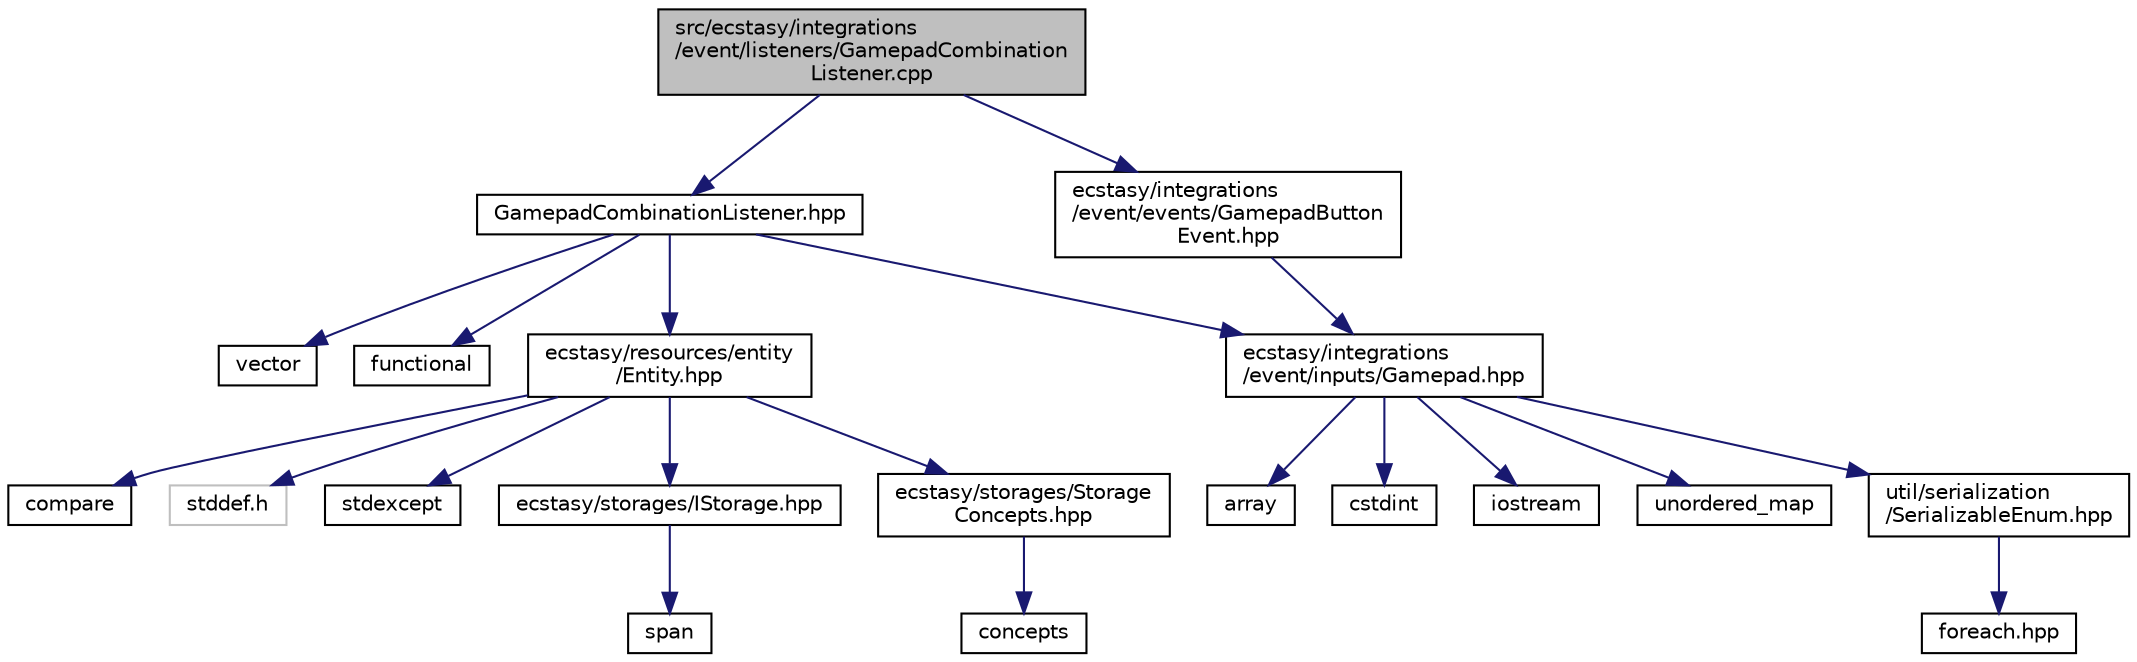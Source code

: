 digraph "src/ecstasy/integrations/event/listeners/GamepadCombinationListener.cpp"
{
 // LATEX_PDF_SIZE
  edge [fontname="Helvetica",fontsize="10",labelfontname="Helvetica",labelfontsize="10"];
  node [fontname="Helvetica",fontsize="10",shape=record];
  Node1 [label="src/ecstasy/integrations\l/event/listeners/GamepadCombination\lListener.cpp",height=0.2,width=0.4,color="black", fillcolor="grey75", style="filled", fontcolor="black",tooltip=" "];
  Node1 -> Node2 [color="midnightblue",fontsize="10",style="solid",fontname="Helvetica"];
  Node2 [label="GamepadCombinationListener.hpp",height=0.2,width=0.4,color="black", fillcolor="white", style="filled",URL="$_gamepad_combination_listener_8hpp.html",tooltip=" "];
  Node2 -> Node3 [color="midnightblue",fontsize="10",style="solid",fontname="Helvetica"];
  Node3 [label="functional",height=0.2,width=0.4,color="black", fillcolor="white", style="filled",URL="/home/runner/work/ecstasy/ecstasy/doc/external/cppreference-doxygen-web.tag.xml$cpp/header/functional.html",tooltip=" "];
  Node2 -> Node4 [color="midnightblue",fontsize="10",style="solid",fontname="Helvetica"];
  Node4 [label="vector",height=0.2,width=0.4,color="black", fillcolor="white", style="filled",URL="/home/runner/work/ecstasy/ecstasy/doc/external/cppreference-doxygen-web.tag.xml$cpp/header/vector.html",tooltip=" "];
  Node2 -> Node5 [color="midnightblue",fontsize="10",style="solid",fontname="Helvetica"];
  Node5 [label="ecstasy/integrations\l/event/inputs/Gamepad.hpp",height=0.2,width=0.4,color="black", fillcolor="white", style="filled",URL="$_gamepad_8hpp.html",tooltip=" "];
  Node5 -> Node6 [color="midnightblue",fontsize="10",style="solid",fontname="Helvetica"];
  Node6 [label="array",height=0.2,width=0.4,color="black", fillcolor="white", style="filled",URL="/home/runner/work/ecstasy/ecstasy/doc/external/cppreference-doxygen-web.tag.xml$cpp/header/array.html",tooltip=" "];
  Node5 -> Node7 [color="midnightblue",fontsize="10",style="solid",fontname="Helvetica"];
  Node7 [label="cstdint",height=0.2,width=0.4,color="black", fillcolor="white", style="filled",URL="/home/runner/work/ecstasy/ecstasy/doc/external/cppreference-doxygen-web.tag.xml$cpp/header/cstdint.html",tooltip=" "];
  Node5 -> Node8 [color="midnightblue",fontsize="10",style="solid",fontname="Helvetica"];
  Node8 [label="iostream",height=0.2,width=0.4,color="black", fillcolor="white", style="filled",URL="/home/runner/work/ecstasy/ecstasy/doc/external/cppreference-doxygen-web.tag.xml$cpp/header/iostream.html",tooltip=" "];
  Node5 -> Node9 [color="midnightblue",fontsize="10",style="solid",fontname="Helvetica"];
  Node9 [label="unordered_map",height=0.2,width=0.4,color="black", fillcolor="white", style="filled",URL="/home/runner/work/ecstasy/ecstasy/doc/external/cppreference-doxygen-web.tag.xml$cpp/header/unordered_map.html",tooltip=" "];
  Node5 -> Node10 [color="midnightblue",fontsize="10",style="solid",fontname="Helvetica"];
  Node10 [label="util/serialization\l/SerializableEnum.hpp",height=0.2,width=0.4,color="black", fillcolor="white", style="filled",URL="$_serializable_enum_8hpp.html",tooltip=" "];
  Node10 -> Node11 [color="midnightblue",fontsize="10",style="solid",fontname="Helvetica"];
  Node11 [label="foreach.hpp",height=0.2,width=0.4,color="black", fillcolor="white", style="filled",URL="$foreach_8hpp.html",tooltip=" "];
  Node2 -> Node12 [color="midnightblue",fontsize="10",style="solid",fontname="Helvetica"];
  Node12 [label="ecstasy/resources/entity\l/Entity.hpp",height=0.2,width=0.4,color="black", fillcolor="white", style="filled",URL="$_entity_8hpp.html",tooltip=" "];
  Node12 -> Node13 [color="midnightblue",fontsize="10",style="solid",fontname="Helvetica"];
  Node13 [label="compare",height=0.2,width=0.4,color="black", fillcolor="white", style="filled",URL="/home/runner/work/ecstasy/ecstasy/doc/external/cppreference-doxygen-web.tag.xml$cpp/header/compare.html",tooltip=" "];
  Node12 -> Node14 [color="midnightblue",fontsize="10",style="solid",fontname="Helvetica"];
  Node14 [label="stddef.h",height=0.2,width=0.4,color="grey75", fillcolor="white", style="filled",tooltip=" "];
  Node12 -> Node15 [color="midnightblue",fontsize="10",style="solid",fontname="Helvetica"];
  Node15 [label="stdexcept",height=0.2,width=0.4,color="black", fillcolor="white", style="filled",URL="/home/runner/work/ecstasy/ecstasy/doc/external/cppreference-doxygen-web.tag.xml$cpp/header/stdexcept.html",tooltip=" "];
  Node12 -> Node16 [color="midnightblue",fontsize="10",style="solid",fontname="Helvetica"];
  Node16 [label="ecstasy/storages/IStorage.hpp",height=0.2,width=0.4,color="black", fillcolor="white", style="filled",URL="$_i_storage_8hpp.html",tooltip=" "];
  Node16 -> Node17 [color="midnightblue",fontsize="10",style="solid",fontname="Helvetica"];
  Node17 [label="span",height=0.2,width=0.4,color="black", fillcolor="white", style="filled",URL="/home/runner/work/ecstasy/ecstasy/doc/external/cppreference-doxygen-web.tag.xml$cpp/header/span.html",tooltip=" "];
  Node12 -> Node18 [color="midnightblue",fontsize="10",style="solid",fontname="Helvetica"];
  Node18 [label="ecstasy/storages/Storage\lConcepts.hpp",height=0.2,width=0.4,color="black", fillcolor="white", style="filled",URL="$_storage_concepts_8hpp.html",tooltip=" "];
  Node18 -> Node19 [color="midnightblue",fontsize="10",style="solid",fontname="Helvetica"];
  Node19 [label="concepts",height=0.2,width=0.4,color="black", fillcolor="white", style="filled",URL="/home/runner/work/ecstasy/ecstasy/doc/external/cppreference-doxygen-web.tag.xml$cpp/header/concepts.html",tooltip=" "];
  Node1 -> Node20 [color="midnightblue",fontsize="10",style="solid",fontname="Helvetica"];
  Node20 [label="ecstasy/integrations\l/event/events/GamepadButton\lEvent.hpp",height=0.2,width=0.4,color="black", fillcolor="white", style="filled",URL="$_gamepad_button_event_8hpp.html",tooltip=" "];
  Node20 -> Node5 [color="midnightblue",fontsize="10",style="solid",fontname="Helvetica"];
}
